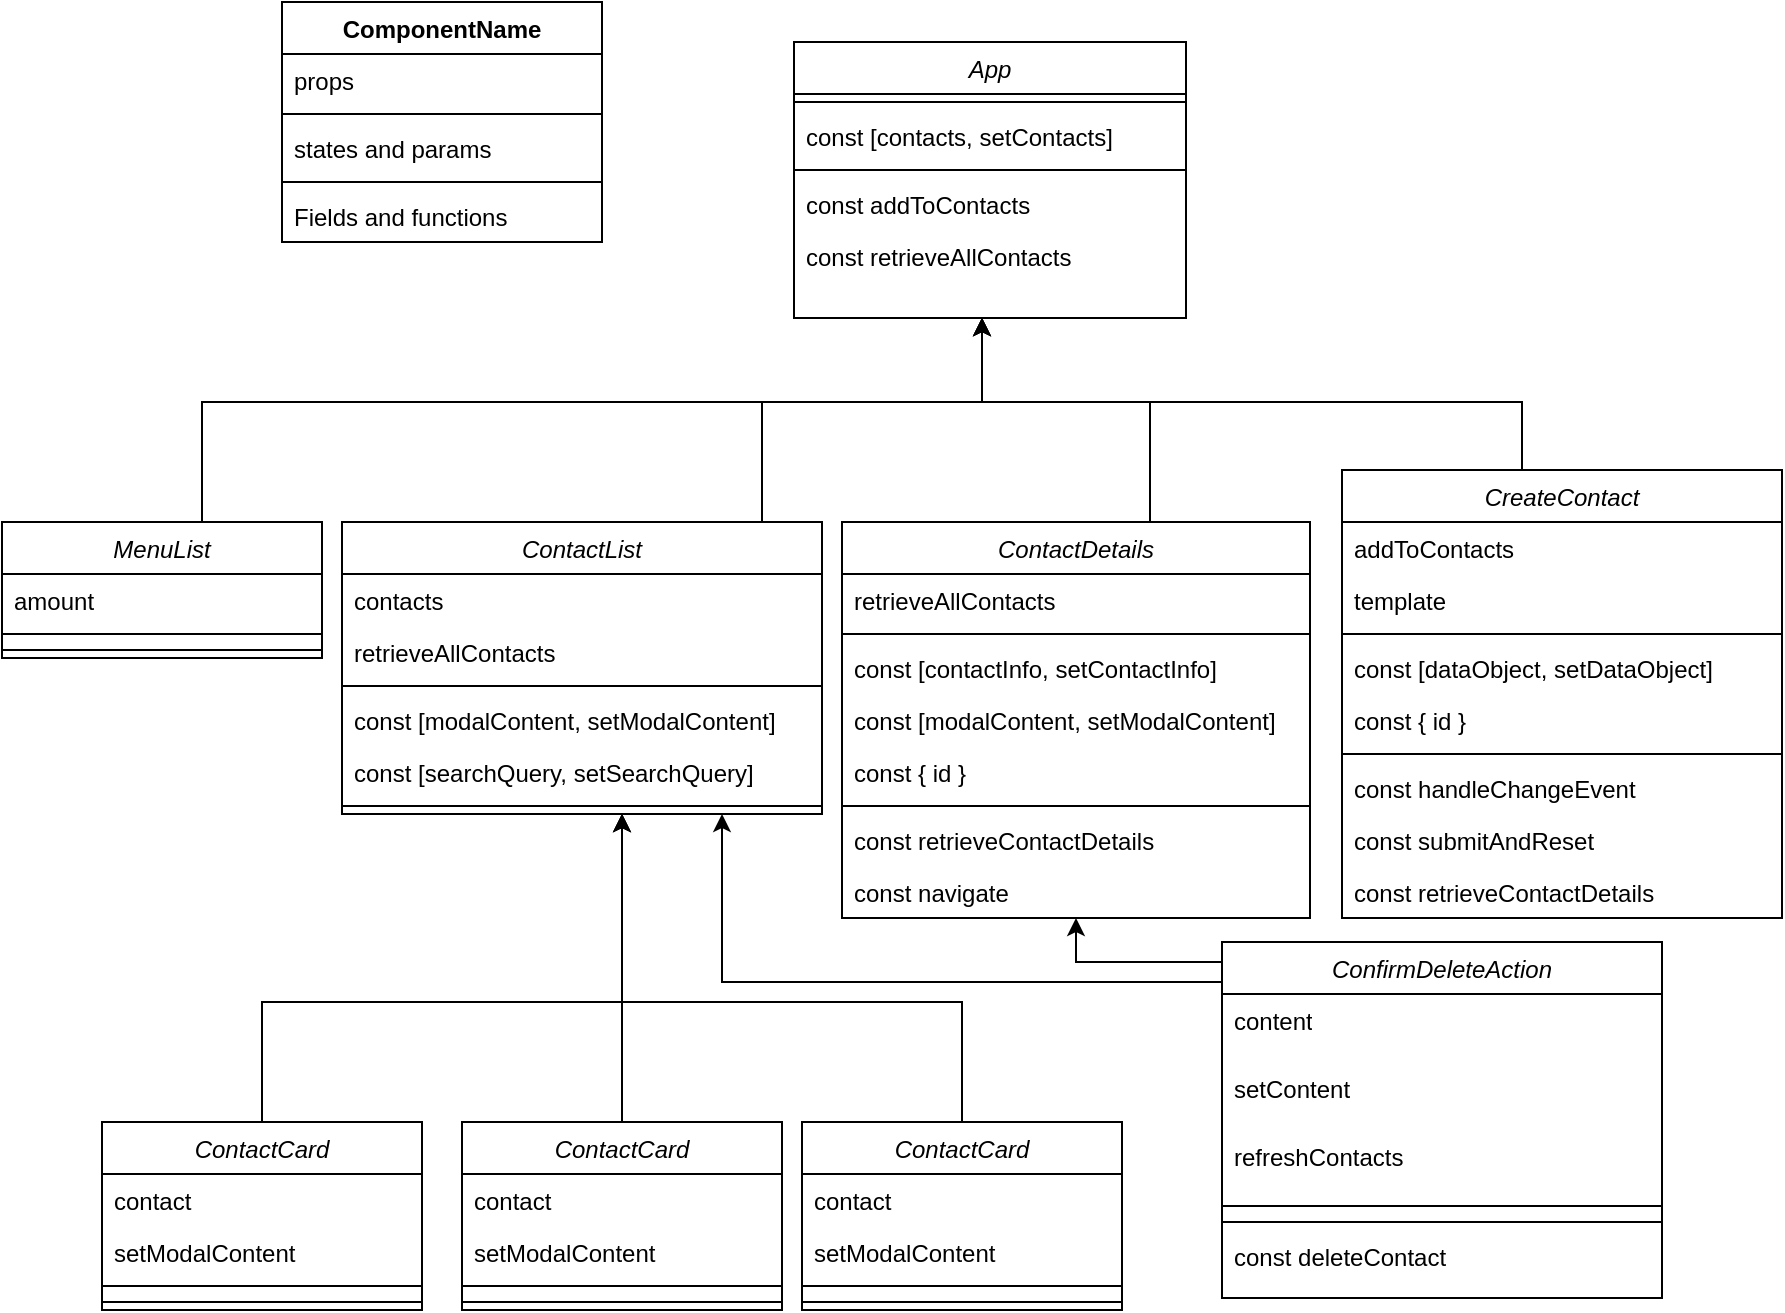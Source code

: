 <mxfile version="24.0.1" type="device">
  <diagram id="C5RBs43oDa-KdzZeNtuy" name="Page-1">
    <mxGraphModel dx="2261" dy="774" grid="1" gridSize="10" guides="1" tooltips="1" connect="1" arrows="1" fold="1" page="1" pageScale="1" pageWidth="827" pageHeight="1169" math="0" shadow="0">
      <root>
        <mxCell id="WIyWlLk6GJQsqaUBKTNV-0" />
        <mxCell id="WIyWlLk6GJQsqaUBKTNV-1" parent="WIyWlLk6GJQsqaUBKTNV-0" />
        <mxCell id="zkfFHV4jXpPFQw0GAbJ--0" value="App" style="swimlane;fontStyle=2;align=center;verticalAlign=top;childLayout=stackLayout;horizontal=1;startSize=26;horizontalStack=0;resizeParent=1;resizeLast=0;collapsible=1;marginBottom=0;rounded=0;shadow=0;strokeWidth=1;" parent="WIyWlLk6GJQsqaUBKTNV-1" vertex="1">
          <mxGeometry x="316" y="30" width="196" height="138" as="geometry">
            <mxRectangle x="230" y="140" width="160" height="26" as="alternateBounds" />
          </mxGeometry>
        </mxCell>
        <mxCell id="OYnkGJoNF9ZU12kn89GX-24" value="" style="line;strokeWidth=1;fillColor=none;align=left;verticalAlign=middle;spacingTop=-1;spacingLeft=3;spacingRight=3;rotatable=0;labelPosition=right;points=[];portConstraint=eastwest;strokeColor=inherit;" parent="zkfFHV4jXpPFQw0GAbJ--0" vertex="1">
          <mxGeometry y="26" width="196" height="8" as="geometry" />
        </mxCell>
        <mxCell id="1z3AmAF0cF7y_BtIDkXV-24" value="const [contacts, setContacts]" style="text;strokeColor=none;fillColor=none;align=left;verticalAlign=top;spacingLeft=4;spacingRight=4;overflow=hidden;rotatable=0;points=[[0,0.5],[1,0.5]];portConstraint=eastwest;whiteSpace=wrap;html=1;" parent="zkfFHV4jXpPFQw0GAbJ--0" vertex="1">
          <mxGeometry y="34" width="196" height="26" as="geometry" />
        </mxCell>
        <mxCell id="zkfFHV4jXpPFQw0GAbJ--4" value="" style="line;html=1;strokeWidth=1;align=left;verticalAlign=middle;spacingTop=-1;spacingLeft=3;spacingRight=3;rotatable=0;labelPosition=right;points=[];portConstraint=eastwest;" parent="zkfFHV4jXpPFQw0GAbJ--0" vertex="1">
          <mxGeometry y="60" width="196" height="8" as="geometry" />
        </mxCell>
        <mxCell id="1z3AmAF0cF7y_BtIDkXV-26" value="const addToContacts" style="text;strokeColor=none;fillColor=none;align=left;verticalAlign=top;spacingLeft=4;spacingRight=4;overflow=hidden;rotatable=0;points=[[0,0.5],[1,0.5]];portConstraint=eastwest;whiteSpace=wrap;html=1;" parent="zkfFHV4jXpPFQw0GAbJ--0" vertex="1">
          <mxGeometry y="68" width="196" height="26" as="geometry" />
        </mxCell>
        <mxCell id="1z3AmAF0cF7y_BtIDkXV-32" value="const retrieveAllContacts" style="text;strokeColor=none;fillColor=none;align=left;verticalAlign=top;spacingLeft=4;spacingRight=4;overflow=hidden;rotatable=0;points=[[0,0.5],[1,0.5]];portConstraint=eastwest;whiteSpace=wrap;html=1;" parent="zkfFHV4jXpPFQw0GAbJ--0" vertex="1">
          <mxGeometry y="94" width="196" height="26" as="geometry" />
        </mxCell>
        <mxCell id="1z3AmAF0cF7y_BtIDkXV-3" style="edgeStyle=orthogonalEdgeStyle;rounded=0;orthogonalLoop=1;jettySize=auto;html=1;" parent="WIyWlLk6GJQsqaUBKTNV-1" source="1z3AmAF0cF7y_BtIDkXV-0" target="zkfFHV4jXpPFQw0GAbJ--0" edge="1">
          <mxGeometry relative="1" as="geometry">
            <Array as="points">
              <mxPoint x="20" y="210" />
              <mxPoint x="410" y="210" />
            </Array>
          </mxGeometry>
        </mxCell>
        <mxCell id="1z3AmAF0cF7y_BtIDkXV-0" value="MenuList" style="swimlane;fontStyle=2;align=center;verticalAlign=top;childLayout=stackLayout;horizontal=1;startSize=26;horizontalStack=0;resizeParent=1;resizeLast=0;collapsible=1;marginBottom=0;rounded=0;shadow=0;strokeWidth=1;" parent="WIyWlLk6GJQsqaUBKTNV-1" vertex="1">
          <mxGeometry x="-80" y="270" width="160" height="68" as="geometry">
            <mxRectangle x="230" y="140" width="160" height="26" as="alternateBounds" />
          </mxGeometry>
        </mxCell>
        <mxCell id="8ljTMlQVOjtYrlUBCnt2-0" value="amount" style="text;strokeColor=none;fillColor=none;align=left;verticalAlign=top;spacingLeft=4;spacingRight=4;overflow=hidden;rotatable=0;points=[[0,0.5],[1,0.5]];portConstraint=eastwest;whiteSpace=wrap;html=1;" vertex="1" parent="1z3AmAF0cF7y_BtIDkXV-0">
          <mxGeometry y="26" width="160" height="26" as="geometry" />
        </mxCell>
        <mxCell id="1z3AmAF0cF7y_BtIDkXV-2" value="" style="line;html=1;strokeWidth=1;align=left;verticalAlign=middle;spacingTop=-1;spacingLeft=3;spacingRight=3;rotatable=0;labelPosition=right;points=[];portConstraint=eastwest;" parent="1z3AmAF0cF7y_BtIDkXV-0" vertex="1">
          <mxGeometry y="52" width="160" height="8" as="geometry" />
        </mxCell>
        <mxCell id="OYnkGJoNF9ZU12kn89GX-33" value="" style="line;strokeWidth=1;fillColor=none;align=left;verticalAlign=middle;spacingTop=-1;spacingLeft=3;spacingRight=3;rotatable=0;labelPosition=right;points=[];portConstraint=eastwest;strokeColor=inherit;" parent="1z3AmAF0cF7y_BtIDkXV-0" vertex="1">
          <mxGeometry y="60" width="160" height="8" as="geometry" />
        </mxCell>
        <mxCell id="1z3AmAF0cF7y_BtIDkXV-7" style="edgeStyle=orthogonalEdgeStyle;rounded=0;orthogonalLoop=1;jettySize=auto;html=1;" parent="WIyWlLk6GJQsqaUBKTNV-1" source="1z3AmAF0cF7y_BtIDkXV-4" target="zkfFHV4jXpPFQw0GAbJ--0" edge="1">
          <mxGeometry relative="1" as="geometry">
            <Array as="points">
              <mxPoint x="300" y="210" />
              <mxPoint x="410" y="210" />
            </Array>
          </mxGeometry>
        </mxCell>
        <mxCell id="1z3AmAF0cF7y_BtIDkXV-4" value="ContactList" style="swimlane;fontStyle=2;align=center;verticalAlign=top;childLayout=stackLayout;horizontal=1;startSize=26;horizontalStack=0;resizeParent=1;resizeLast=0;collapsible=1;marginBottom=0;rounded=0;shadow=0;strokeWidth=1;" parent="WIyWlLk6GJQsqaUBKTNV-1" vertex="1">
          <mxGeometry x="90" y="270" width="240" height="146" as="geometry">
            <mxRectangle x="230" y="140" width="160" height="26" as="alternateBounds" />
          </mxGeometry>
        </mxCell>
        <mxCell id="1z3AmAF0cF7y_BtIDkXV-25" value="contacts" style="text;strokeColor=none;fillColor=none;align=left;verticalAlign=top;spacingLeft=4;spacingRight=4;overflow=hidden;rotatable=0;points=[[0,0.5],[1,0.5]];portConstraint=eastwest;whiteSpace=wrap;html=1;" parent="1z3AmAF0cF7y_BtIDkXV-4" vertex="1">
          <mxGeometry y="26" width="240" height="26" as="geometry" />
        </mxCell>
        <mxCell id="OYnkGJoNF9ZU12kn89GX-16" value="retrieveAllContacts" style="text;strokeColor=none;fillColor=none;align=left;verticalAlign=top;spacingLeft=4;spacingRight=4;overflow=hidden;rotatable=0;points=[[0,0.5],[1,0.5]];portConstraint=eastwest;whiteSpace=wrap;html=1;" parent="1z3AmAF0cF7y_BtIDkXV-4" vertex="1">
          <mxGeometry y="52" width="240" height="26" as="geometry" />
        </mxCell>
        <mxCell id="OYnkGJoNF9ZU12kn89GX-27" value="" style="line;strokeWidth=1;fillColor=none;align=left;verticalAlign=middle;spacingTop=-1;spacingLeft=3;spacingRight=3;rotatable=0;labelPosition=right;points=[];portConstraint=eastwest;strokeColor=inherit;" parent="1z3AmAF0cF7y_BtIDkXV-4" vertex="1">
          <mxGeometry y="78" width="240" height="8" as="geometry" />
        </mxCell>
        <mxCell id="OYnkGJoNF9ZU12kn89GX-28" value="const [modalContent, setModalContent]" style="text;strokeColor=none;fillColor=none;align=left;verticalAlign=top;spacingLeft=4;spacingRight=4;overflow=hidden;rotatable=0;points=[[0,0.5],[1,0.5]];portConstraint=eastwest;whiteSpace=wrap;html=1;" parent="1z3AmAF0cF7y_BtIDkXV-4" vertex="1">
          <mxGeometry y="86" width="240" height="26" as="geometry" />
        </mxCell>
        <mxCell id="8ljTMlQVOjtYrlUBCnt2-1" value="const [searchQuery, setSearchQuery]" style="text;strokeColor=none;fillColor=none;align=left;verticalAlign=top;spacingLeft=4;spacingRight=4;overflow=hidden;rotatable=0;points=[[0,0.5],[1,0.5]];portConstraint=eastwest;whiteSpace=wrap;html=1;" vertex="1" parent="1z3AmAF0cF7y_BtIDkXV-4">
          <mxGeometry y="112" width="240" height="26" as="geometry" />
        </mxCell>
        <mxCell id="1z3AmAF0cF7y_BtIDkXV-6" value="" style="line;html=1;strokeWidth=1;align=left;verticalAlign=middle;spacingTop=-1;spacingLeft=3;spacingRight=3;rotatable=0;labelPosition=right;points=[];portConstraint=eastwest;" parent="1z3AmAF0cF7y_BtIDkXV-4" vertex="1">
          <mxGeometry y="138" width="240" height="8" as="geometry" />
        </mxCell>
        <mxCell id="1z3AmAF0cF7y_BtIDkXV-11" style="edgeStyle=orthogonalEdgeStyle;rounded=0;orthogonalLoop=1;jettySize=auto;html=1;" parent="WIyWlLk6GJQsqaUBKTNV-1" source="1z3AmAF0cF7y_BtIDkXV-8" target="zkfFHV4jXpPFQw0GAbJ--0" edge="1">
          <mxGeometry relative="1" as="geometry">
            <Array as="points">
              <mxPoint x="494" y="210" />
              <mxPoint x="410" y="210" />
            </Array>
          </mxGeometry>
        </mxCell>
        <mxCell id="1z3AmAF0cF7y_BtIDkXV-8" value="ContactDetails" style="swimlane;fontStyle=2;align=center;verticalAlign=top;childLayout=stackLayout;horizontal=1;startSize=26;horizontalStack=0;resizeParent=1;resizeLast=0;collapsible=1;marginBottom=0;rounded=0;shadow=0;strokeWidth=1;" parent="WIyWlLk6GJQsqaUBKTNV-1" vertex="1">
          <mxGeometry x="340" y="270" width="234" height="198" as="geometry">
            <mxRectangle x="230" y="140" width="160" height="26" as="alternateBounds" />
          </mxGeometry>
        </mxCell>
        <mxCell id="OYnkGJoNF9ZU12kn89GX-36" value="retrieveAllContacts" style="text;strokeColor=none;fillColor=none;align=left;verticalAlign=top;spacingLeft=4;spacingRight=4;overflow=hidden;rotatable=0;points=[[0,0.5],[1,0.5]];portConstraint=eastwest;whiteSpace=wrap;html=1;" parent="1z3AmAF0cF7y_BtIDkXV-8" vertex="1">
          <mxGeometry y="26" width="234" height="26" as="geometry" />
        </mxCell>
        <mxCell id="OYnkGJoNF9ZU12kn89GX-25" value="" style="line;strokeWidth=1;fillColor=none;align=left;verticalAlign=middle;spacingTop=-1;spacingLeft=3;spacingRight=3;rotatable=0;labelPosition=right;points=[];portConstraint=eastwest;strokeColor=inherit;" parent="1z3AmAF0cF7y_BtIDkXV-8" vertex="1">
          <mxGeometry y="52" width="234" height="8" as="geometry" />
        </mxCell>
        <mxCell id="1z3AmAF0cF7y_BtIDkXV-29" value="const [contactInfo, setContactInfo]" style="text;strokeColor=none;fillColor=none;align=left;verticalAlign=top;spacingLeft=4;spacingRight=4;overflow=hidden;rotatable=0;points=[[0,0.5],[1,0.5]];portConstraint=eastwest;whiteSpace=wrap;html=1;" parent="1z3AmAF0cF7y_BtIDkXV-8" vertex="1">
          <mxGeometry y="60" width="234" height="26" as="geometry" />
        </mxCell>
        <mxCell id="OYnkGJoNF9ZU12kn89GX-35" value="const [modalContent, setModalContent]" style="text;strokeColor=none;fillColor=none;align=left;verticalAlign=top;spacingLeft=4;spacingRight=4;overflow=hidden;rotatable=0;points=[[0,0.5],[1,0.5]];portConstraint=eastwest;whiteSpace=wrap;html=1;" parent="1z3AmAF0cF7y_BtIDkXV-8" vertex="1">
          <mxGeometry y="86" width="234" height="26" as="geometry" />
        </mxCell>
        <mxCell id="OYnkGJoNF9ZU12kn89GX-1" value="const { id }" style="text;strokeColor=none;fillColor=none;align=left;verticalAlign=top;spacingLeft=4;spacingRight=4;overflow=hidden;rotatable=0;points=[[0,0.5],[1,0.5]];portConstraint=eastwest;whiteSpace=wrap;html=1;" parent="1z3AmAF0cF7y_BtIDkXV-8" vertex="1">
          <mxGeometry y="112" width="234" height="26" as="geometry" />
        </mxCell>
        <mxCell id="1z3AmAF0cF7y_BtIDkXV-10" value="" style="line;html=1;strokeWidth=1;align=left;verticalAlign=middle;spacingTop=-1;spacingLeft=3;spacingRight=3;rotatable=0;labelPosition=right;points=[];portConstraint=eastwest;" parent="1z3AmAF0cF7y_BtIDkXV-8" vertex="1">
          <mxGeometry y="138" width="234" height="8" as="geometry" />
        </mxCell>
        <mxCell id="1z3AmAF0cF7y_BtIDkXV-31" value="const retrieveContactDetails" style="text;strokeColor=none;fillColor=none;align=left;verticalAlign=top;spacingLeft=4;spacingRight=4;overflow=hidden;rotatable=0;points=[[0,0.5],[1,0.5]];portConstraint=eastwest;whiteSpace=wrap;html=1;" parent="1z3AmAF0cF7y_BtIDkXV-8" vertex="1">
          <mxGeometry y="146" width="234" height="26" as="geometry" />
        </mxCell>
        <mxCell id="8ljTMlQVOjtYrlUBCnt2-2" value="const navigate" style="text;strokeColor=none;fillColor=none;align=left;verticalAlign=top;spacingLeft=4;spacingRight=4;overflow=hidden;rotatable=0;points=[[0,0.5],[1,0.5]];portConstraint=eastwest;whiteSpace=wrap;html=1;" vertex="1" parent="1z3AmAF0cF7y_BtIDkXV-8">
          <mxGeometry y="172" width="234" height="26" as="geometry" />
        </mxCell>
        <mxCell id="1z3AmAF0cF7y_BtIDkXV-15" style="edgeStyle=orthogonalEdgeStyle;rounded=0;orthogonalLoop=1;jettySize=auto;html=1;" parent="WIyWlLk6GJQsqaUBKTNV-1" source="1z3AmAF0cF7y_BtIDkXV-12" target="zkfFHV4jXpPFQw0GAbJ--0" edge="1">
          <mxGeometry relative="1" as="geometry">
            <Array as="points">
              <mxPoint x="680" y="210" />
              <mxPoint x="410" y="210" />
            </Array>
          </mxGeometry>
        </mxCell>
        <mxCell id="1z3AmAF0cF7y_BtIDkXV-12" value="CreateContact" style="swimlane;fontStyle=2;align=center;verticalAlign=top;childLayout=stackLayout;horizontal=1;startSize=26;horizontalStack=0;resizeParent=1;resizeLast=0;collapsible=1;marginBottom=0;rounded=0;shadow=0;strokeWidth=1;" parent="WIyWlLk6GJQsqaUBKTNV-1" vertex="1">
          <mxGeometry x="590" y="244" width="220" height="224" as="geometry">
            <mxRectangle x="230" y="140" width="160" height="26" as="alternateBounds" />
          </mxGeometry>
        </mxCell>
        <mxCell id="1z3AmAF0cF7y_BtIDkXV-28" value="addToContacts" style="text;strokeColor=none;fillColor=none;align=left;verticalAlign=top;spacingLeft=4;spacingRight=4;overflow=hidden;rotatable=0;points=[[0,0.5],[1,0.5]];portConstraint=eastwest;whiteSpace=wrap;html=1;" parent="1z3AmAF0cF7y_BtIDkXV-12" vertex="1">
          <mxGeometry y="26" width="220" height="26" as="geometry" />
        </mxCell>
        <mxCell id="8ljTMlQVOjtYrlUBCnt2-3" value="template" style="text;strokeColor=none;fillColor=none;align=left;verticalAlign=top;spacingLeft=4;spacingRight=4;overflow=hidden;rotatable=0;points=[[0,0.5],[1,0.5]];portConstraint=eastwest;whiteSpace=wrap;html=1;" vertex="1" parent="1z3AmAF0cF7y_BtIDkXV-12">
          <mxGeometry y="52" width="220" height="26" as="geometry" />
        </mxCell>
        <mxCell id="OYnkGJoNF9ZU12kn89GX-26" value="" style="line;strokeWidth=1;fillColor=none;align=left;verticalAlign=middle;spacingTop=-1;spacingLeft=3;spacingRight=3;rotatable=0;labelPosition=right;points=[];portConstraint=eastwest;strokeColor=inherit;" parent="1z3AmAF0cF7y_BtIDkXV-12" vertex="1">
          <mxGeometry y="78" width="220" height="8" as="geometry" />
        </mxCell>
        <mxCell id="1z3AmAF0cF7y_BtIDkXV-27" value="const [dataObject, setDataObject]" style="text;strokeColor=none;fillColor=none;align=left;verticalAlign=top;spacingLeft=4;spacingRight=4;overflow=hidden;rotatable=0;points=[[0,0.5],[1,0.5]];portConstraint=eastwest;whiteSpace=wrap;html=1;" parent="1z3AmAF0cF7y_BtIDkXV-12" vertex="1">
          <mxGeometry y="86" width="220" height="26" as="geometry" />
        </mxCell>
        <mxCell id="8ljTMlQVOjtYrlUBCnt2-4" value="const { id }" style="text;strokeColor=none;fillColor=none;align=left;verticalAlign=top;spacingLeft=4;spacingRight=4;overflow=hidden;rotatable=0;points=[[0,0.5],[1,0.5]];portConstraint=eastwest;whiteSpace=wrap;html=1;" vertex="1" parent="1z3AmAF0cF7y_BtIDkXV-12">
          <mxGeometry y="112" width="220" height="26" as="geometry" />
        </mxCell>
        <mxCell id="1z3AmAF0cF7y_BtIDkXV-14" value="" style="line;html=1;strokeWidth=1;align=left;verticalAlign=middle;spacingTop=-1;spacingLeft=3;spacingRight=3;rotatable=0;labelPosition=right;points=[];portConstraint=eastwest;" parent="1z3AmAF0cF7y_BtIDkXV-12" vertex="1">
          <mxGeometry y="138" width="220" height="8" as="geometry" />
        </mxCell>
        <mxCell id="OYnkGJoNF9ZU12kn89GX-0" value="const handleChangeEvent" style="text;strokeColor=none;fillColor=none;align=left;verticalAlign=top;spacingLeft=4;spacingRight=4;overflow=hidden;rotatable=0;points=[[0,0.5],[1,0.5]];portConstraint=eastwest;whiteSpace=wrap;html=1;" parent="1z3AmAF0cF7y_BtIDkXV-12" vertex="1">
          <mxGeometry y="146" width="220" height="26" as="geometry" />
        </mxCell>
        <mxCell id="1z3AmAF0cF7y_BtIDkXV-34" value="const submitAndReset" style="text;strokeColor=none;fillColor=none;align=left;verticalAlign=top;spacingLeft=4;spacingRight=4;overflow=hidden;rotatable=0;points=[[0,0.5],[1,0.5]];portConstraint=eastwest;whiteSpace=wrap;html=1;" parent="1z3AmAF0cF7y_BtIDkXV-12" vertex="1">
          <mxGeometry y="172" width="220" height="26" as="geometry" />
        </mxCell>
        <mxCell id="8ljTMlQVOjtYrlUBCnt2-6" value="const retrieveContactDetails" style="text;strokeColor=none;fillColor=none;align=left;verticalAlign=top;spacingLeft=4;spacingRight=4;overflow=hidden;rotatable=0;points=[[0,0.5],[1,0.5]];portConstraint=eastwest;whiteSpace=wrap;html=1;" vertex="1" parent="1z3AmAF0cF7y_BtIDkXV-12">
          <mxGeometry y="198" width="220" height="26" as="geometry" />
        </mxCell>
        <mxCell id="1z3AmAF0cF7y_BtIDkXV-18" style="edgeStyle=orthogonalEdgeStyle;rounded=0;orthogonalLoop=1;jettySize=auto;html=1;" parent="WIyWlLk6GJQsqaUBKTNV-1" source="1z3AmAF0cF7y_BtIDkXV-16" target="1z3AmAF0cF7y_BtIDkXV-4" edge="1">
          <mxGeometry relative="1" as="geometry">
            <Array as="points">
              <mxPoint x="50" y="510" />
              <mxPoint x="230" y="510" />
            </Array>
          </mxGeometry>
        </mxCell>
        <mxCell id="1z3AmAF0cF7y_BtIDkXV-16" value="ContactCard" style="swimlane;fontStyle=2;align=center;verticalAlign=top;childLayout=stackLayout;horizontal=1;startSize=26;horizontalStack=0;resizeParent=1;resizeLast=0;collapsible=1;marginBottom=0;rounded=0;shadow=0;strokeWidth=1;" parent="WIyWlLk6GJQsqaUBKTNV-1" vertex="1">
          <mxGeometry x="-30" y="570" width="160" height="94" as="geometry">
            <mxRectangle x="230" y="140" width="160" height="26" as="alternateBounds" />
          </mxGeometry>
        </mxCell>
        <mxCell id="1z3AmAF0cF7y_BtIDkXV-33" value="contact" style="text;strokeColor=none;fillColor=none;align=left;verticalAlign=top;spacingLeft=4;spacingRight=4;overflow=hidden;rotatable=0;points=[[0,0.5],[1,0.5]];portConstraint=eastwest;whiteSpace=wrap;html=1;" parent="1z3AmAF0cF7y_BtIDkXV-16" vertex="1">
          <mxGeometry y="26" width="160" height="26" as="geometry" />
        </mxCell>
        <mxCell id="OYnkGJoNF9ZU12kn89GX-17" value="setModalContent" style="text;strokeColor=none;fillColor=none;align=left;verticalAlign=top;spacingLeft=4;spacingRight=4;overflow=hidden;rotatable=0;points=[[0,0.5],[1,0.5]];portConstraint=eastwest;whiteSpace=wrap;html=1;" parent="1z3AmAF0cF7y_BtIDkXV-16" vertex="1">
          <mxGeometry y="52" width="160" height="26" as="geometry" />
        </mxCell>
        <mxCell id="OYnkGJoNF9ZU12kn89GX-32" value="" style="line;strokeWidth=1;fillColor=none;align=left;verticalAlign=middle;spacingTop=-1;spacingLeft=3;spacingRight=3;rotatable=0;labelPosition=right;points=[];portConstraint=eastwest;strokeColor=inherit;" parent="1z3AmAF0cF7y_BtIDkXV-16" vertex="1">
          <mxGeometry y="78" width="160" height="8" as="geometry" />
        </mxCell>
        <mxCell id="1z3AmAF0cF7y_BtIDkXV-17" value="" style="line;html=1;strokeWidth=1;align=left;verticalAlign=middle;spacingTop=-1;spacingLeft=3;spacingRight=3;rotatable=0;labelPosition=right;points=[];portConstraint=eastwest;" parent="1z3AmAF0cF7y_BtIDkXV-16" vertex="1">
          <mxGeometry y="86" width="160" height="8" as="geometry" />
        </mxCell>
        <mxCell id="1z3AmAF0cF7y_BtIDkXV-20" value="ComponentName" style="swimlane;fontStyle=1;align=center;verticalAlign=top;childLayout=stackLayout;horizontal=1;startSize=26;horizontalStack=0;resizeParent=1;resizeParentMax=0;resizeLast=0;collapsible=1;marginBottom=0;whiteSpace=wrap;html=1;" parent="WIyWlLk6GJQsqaUBKTNV-1" vertex="1">
          <mxGeometry x="60" y="10" width="160" height="120" as="geometry" />
        </mxCell>
        <mxCell id="1z3AmAF0cF7y_BtIDkXV-21" value="props" style="text;strokeColor=none;fillColor=none;align=left;verticalAlign=top;spacingLeft=4;spacingRight=4;overflow=hidden;rotatable=0;points=[[0,0.5],[1,0.5]];portConstraint=eastwest;whiteSpace=wrap;html=1;" parent="1z3AmAF0cF7y_BtIDkXV-20" vertex="1">
          <mxGeometry y="26" width="160" height="26" as="geometry" />
        </mxCell>
        <mxCell id="1z3AmAF0cF7y_BtIDkXV-22" value="" style="line;strokeWidth=1;fillColor=none;align=left;verticalAlign=middle;spacingTop=-1;spacingLeft=3;spacingRight=3;rotatable=0;labelPosition=right;points=[];portConstraint=eastwest;strokeColor=inherit;" parent="1z3AmAF0cF7y_BtIDkXV-20" vertex="1">
          <mxGeometry y="52" width="160" height="8" as="geometry" />
        </mxCell>
        <mxCell id="OYnkGJoNF9ZU12kn89GX-22" value="states and params" style="text;strokeColor=none;fillColor=none;align=left;verticalAlign=top;spacingLeft=4;spacingRight=4;overflow=hidden;rotatable=0;points=[[0,0.5],[1,0.5]];portConstraint=eastwest;whiteSpace=wrap;html=1;" parent="1z3AmAF0cF7y_BtIDkXV-20" vertex="1">
          <mxGeometry y="60" width="160" height="26" as="geometry" />
        </mxCell>
        <mxCell id="OYnkGJoNF9ZU12kn89GX-23" value="" style="line;strokeWidth=1;fillColor=none;align=left;verticalAlign=middle;spacingTop=-1;spacingLeft=3;spacingRight=3;rotatable=0;labelPosition=right;points=[];portConstraint=eastwest;strokeColor=inherit;" parent="1z3AmAF0cF7y_BtIDkXV-20" vertex="1">
          <mxGeometry y="86" width="160" height="8" as="geometry" />
        </mxCell>
        <mxCell id="1z3AmAF0cF7y_BtIDkXV-23" value="Fields and functions" style="text;strokeColor=none;fillColor=none;align=left;verticalAlign=top;spacingLeft=4;spacingRight=4;overflow=hidden;rotatable=0;points=[[0,0.5],[1,0.5]];portConstraint=eastwest;whiteSpace=wrap;html=1;" parent="1z3AmAF0cF7y_BtIDkXV-20" vertex="1">
          <mxGeometry y="94" width="160" height="26" as="geometry" />
        </mxCell>
        <mxCell id="OYnkGJoNF9ZU12kn89GX-5" style="edgeStyle=orthogonalEdgeStyle;rounded=0;orthogonalLoop=1;jettySize=auto;html=1;" parent="WIyWlLk6GJQsqaUBKTNV-1" source="OYnkGJoNF9ZU12kn89GX-2" target="1z3AmAF0cF7y_BtIDkXV-4" edge="1">
          <mxGeometry relative="1" as="geometry">
            <Array as="points">
              <mxPoint x="230" y="440" />
              <mxPoint x="230" y="440" />
            </Array>
          </mxGeometry>
        </mxCell>
        <mxCell id="OYnkGJoNF9ZU12kn89GX-2" value="ContactCard" style="swimlane;fontStyle=2;align=center;verticalAlign=top;childLayout=stackLayout;horizontal=1;startSize=26;horizontalStack=0;resizeParent=1;resizeLast=0;collapsible=1;marginBottom=0;rounded=0;shadow=0;strokeWidth=1;" parent="WIyWlLk6GJQsqaUBKTNV-1" vertex="1">
          <mxGeometry x="150" y="570" width="160" height="94" as="geometry">
            <mxRectangle x="230" y="140" width="160" height="26" as="alternateBounds" />
          </mxGeometry>
        </mxCell>
        <mxCell id="OYnkGJoNF9ZU12kn89GX-3" value="contact" style="text;strokeColor=none;fillColor=none;align=left;verticalAlign=top;spacingLeft=4;spacingRight=4;overflow=hidden;rotatable=0;points=[[0,0.5],[1,0.5]];portConstraint=eastwest;whiteSpace=wrap;html=1;" parent="OYnkGJoNF9ZU12kn89GX-2" vertex="1">
          <mxGeometry y="26" width="160" height="26" as="geometry" />
        </mxCell>
        <mxCell id="OYnkGJoNF9ZU12kn89GX-18" value="setModalContent" style="text;strokeColor=none;fillColor=none;align=left;verticalAlign=top;spacingLeft=4;spacingRight=4;overflow=hidden;rotatable=0;points=[[0,0.5],[1,0.5]];portConstraint=eastwest;whiteSpace=wrap;html=1;" parent="OYnkGJoNF9ZU12kn89GX-2" vertex="1">
          <mxGeometry y="52" width="160" height="26" as="geometry" />
        </mxCell>
        <mxCell id="OYnkGJoNF9ZU12kn89GX-30" value="" style="line;strokeWidth=1;fillColor=none;align=left;verticalAlign=middle;spacingTop=-1;spacingLeft=3;spacingRight=3;rotatable=0;labelPosition=right;points=[];portConstraint=eastwest;strokeColor=inherit;" parent="OYnkGJoNF9ZU12kn89GX-2" vertex="1">
          <mxGeometry y="78" width="160" height="8" as="geometry" />
        </mxCell>
        <mxCell id="OYnkGJoNF9ZU12kn89GX-4" value="" style="line;html=1;strokeWidth=1;align=left;verticalAlign=middle;spacingTop=-1;spacingLeft=3;spacingRight=3;rotatable=0;labelPosition=right;points=[];portConstraint=eastwest;" parent="OYnkGJoNF9ZU12kn89GX-2" vertex="1">
          <mxGeometry y="86" width="160" height="8" as="geometry" />
        </mxCell>
        <mxCell id="OYnkGJoNF9ZU12kn89GX-9" style="edgeStyle=orthogonalEdgeStyle;rounded=0;orthogonalLoop=1;jettySize=auto;html=1;" parent="WIyWlLk6GJQsqaUBKTNV-1" source="OYnkGJoNF9ZU12kn89GX-6" target="1z3AmAF0cF7y_BtIDkXV-4" edge="1">
          <mxGeometry relative="1" as="geometry">
            <Array as="points">
              <mxPoint x="400" y="510" />
              <mxPoint x="230" y="510" />
            </Array>
          </mxGeometry>
        </mxCell>
        <mxCell id="OYnkGJoNF9ZU12kn89GX-6" value="ContactCard" style="swimlane;fontStyle=2;align=center;verticalAlign=top;childLayout=stackLayout;horizontal=1;startSize=26;horizontalStack=0;resizeParent=1;resizeLast=0;collapsible=1;marginBottom=0;rounded=0;shadow=0;strokeWidth=1;" parent="WIyWlLk6GJQsqaUBKTNV-1" vertex="1">
          <mxGeometry x="320" y="570" width="160" height="94" as="geometry">
            <mxRectangle x="230" y="140" width="160" height="26" as="alternateBounds" />
          </mxGeometry>
        </mxCell>
        <mxCell id="OYnkGJoNF9ZU12kn89GX-7" value="contact" style="text;strokeColor=none;fillColor=none;align=left;verticalAlign=top;spacingLeft=4;spacingRight=4;overflow=hidden;rotatable=0;points=[[0,0.5],[1,0.5]];portConstraint=eastwest;whiteSpace=wrap;html=1;" parent="OYnkGJoNF9ZU12kn89GX-6" vertex="1">
          <mxGeometry y="26" width="160" height="26" as="geometry" />
        </mxCell>
        <mxCell id="OYnkGJoNF9ZU12kn89GX-19" value="setModalContent" style="text;strokeColor=none;fillColor=none;align=left;verticalAlign=top;spacingLeft=4;spacingRight=4;overflow=hidden;rotatable=0;points=[[0,0.5],[1,0.5]];portConstraint=eastwest;whiteSpace=wrap;html=1;" parent="OYnkGJoNF9ZU12kn89GX-6" vertex="1">
          <mxGeometry y="52" width="160" height="26" as="geometry" />
        </mxCell>
        <mxCell id="OYnkGJoNF9ZU12kn89GX-31" value="" style="line;strokeWidth=1;fillColor=none;align=left;verticalAlign=middle;spacingTop=-1;spacingLeft=3;spacingRight=3;rotatable=0;labelPosition=right;points=[];portConstraint=eastwest;strokeColor=inherit;" parent="OYnkGJoNF9ZU12kn89GX-6" vertex="1">
          <mxGeometry y="78" width="160" height="8" as="geometry" />
        </mxCell>
        <mxCell id="OYnkGJoNF9ZU12kn89GX-8" value="" style="line;html=1;strokeWidth=1;align=left;verticalAlign=middle;spacingTop=-1;spacingLeft=3;spacingRight=3;rotatable=0;labelPosition=right;points=[];portConstraint=eastwest;" parent="OYnkGJoNF9ZU12kn89GX-6" vertex="1">
          <mxGeometry y="86" width="160" height="8" as="geometry" />
        </mxCell>
        <mxCell id="OYnkGJoNF9ZU12kn89GX-14" style="edgeStyle=orthogonalEdgeStyle;rounded=0;orthogonalLoop=1;jettySize=auto;html=1;" parent="WIyWlLk6GJQsqaUBKTNV-1" source="OYnkGJoNF9ZU12kn89GX-10" target="1z3AmAF0cF7y_BtIDkXV-4" edge="1">
          <mxGeometry relative="1" as="geometry">
            <Array as="points">
              <mxPoint x="280" y="500" />
            </Array>
          </mxGeometry>
        </mxCell>
        <mxCell id="OYnkGJoNF9ZU12kn89GX-34" style="edgeStyle=orthogonalEdgeStyle;rounded=0;orthogonalLoop=1;jettySize=auto;html=1;" parent="WIyWlLk6GJQsqaUBKTNV-1" source="OYnkGJoNF9ZU12kn89GX-10" target="1z3AmAF0cF7y_BtIDkXV-8" edge="1">
          <mxGeometry relative="1" as="geometry">
            <Array as="points">
              <mxPoint x="457" y="490" />
            </Array>
          </mxGeometry>
        </mxCell>
        <mxCell id="OYnkGJoNF9ZU12kn89GX-10" value="ConfirmDeleteAction" style="swimlane;fontStyle=2;align=center;verticalAlign=top;childLayout=stackLayout;horizontal=1;startSize=26;horizontalStack=0;resizeParent=1;resizeLast=0;collapsible=1;marginBottom=0;rounded=0;shadow=0;strokeWidth=1;" parent="WIyWlLk6GJQsqaUBKTNV-1" vertex="1">
          <mxGeometry x="530" y="480" width="220" height="178" as="geometry">
            <mxRectangle x="230" y="140" width="160" height="26" as="alternateBounds" />
          </mxGeometry>
        </mxCell>
        <mxCell id="OYnkGJoNF9ZU12kn89GX-11" value="content" style="text;strokeColor=none;fillColor=none;align=left;verticalAlign=top;spacingLeft=4;spacingRight=4;overflow=hidden;rotatable=0;points=[[0,0.5],[1,0.5]];portConstraint=eastwest;whiteSpace=wrap;html=1;" parent="OYnkGJoNF9ZU12kn89GX-10" vertex="1">
          <mxGeometry y="26" width="220" height="34" as="geometry" />
        </mxCell>
        <mxCell id="OYnkGJoNF9ZU12kn89GX-20" value="setContent" style="text;strokeColor=none;fillColor=none;align=left;verticalAlign=top;spacingLeft=4;spacingRight=4;overflow=hidden;rotatable=0;points=[[0,0.5],[1,0.5]];portConstraint=eastwest;whiteSpace=wrap;html=1;" parent="OYnkGJoNF9ZU12kn89GX-10" vertex="1">
          <mxGeometry y="60" width="220" height="34" as="geometry" />
        </mxCell>
        <mxCell id="OYnkGJoNF9ZU12kn89GX-21" value="refreshContacts" style="text;strokeColor=none;fillColor=none;align=left;verticalAlign=top;spacingLeft=4;spacingRight=4;overflow=hidden;rotatable=0;points=[[0,0.5],[1,0.5]];portConstraint=eastwest;whiteSpace=wrap;html=1;" parent="OYnkGJoNF9ZU12kn89GX-10" vertex="1">
          <mxGeometry y="94" width="220" height="34" as="geometry" />
        </mxCell>
        <mxCell id="OYnkGJoNF9ZU12kn89GX-29" value="" style="line;strokeWidth=1;fillColor=none;align=left;verticalAlign=middle;spacingTop=-1;spacingLeft=3;spacingRight=3;rotatable=0;labelPosition=right;points=[];portConstraint=eastwest;strokeColor=inherit;" parent="OYnkGJoNF9ZU12kn89GX-10" vertex="1">
          <mxGeometry y="128" width="220" height="8" as="geometry" />
        </mxCell>
        <mxCell id="OYnkGJoNF9ZU12kn89GX-12" value="" style="line;html=1;strokeWidth=1;align=left;verticalAlign=middle;spacingTop=-1;spacingLeft=3;spacingRight=3;rotatable=0;labelPosition=right;points=[];portConstraint=eastwest;" parent="OYnkGJoNF9ZU12kn89GX-10" vertex="1">
          <mxGeometry y="136" width="220" height="8" as="geometry" />
        </mxCell>
        <mxCell id="OYnkGJoNF9ZU12kn89GX-15" value="const deleteContact" style="text;strokeColor=none;fillColor=none;align=left;verticalAlign=top;spacingLeft=4;spacingRight=4;overflow=hidden;rotatable=0;points=[[0,0.5],[1,0.5]];portConstraint=eastwest;whiteSpace=wrap;html=1;" parent="OYnkGJoNF9ZU12kn89GX-10" vertex="1">
          <mxGeometry y="144" width="220" height="34" as="geometry" />
        </mxCell>
      </root>
    </mxGraphModel>
  </diagram>
</mxfile>
